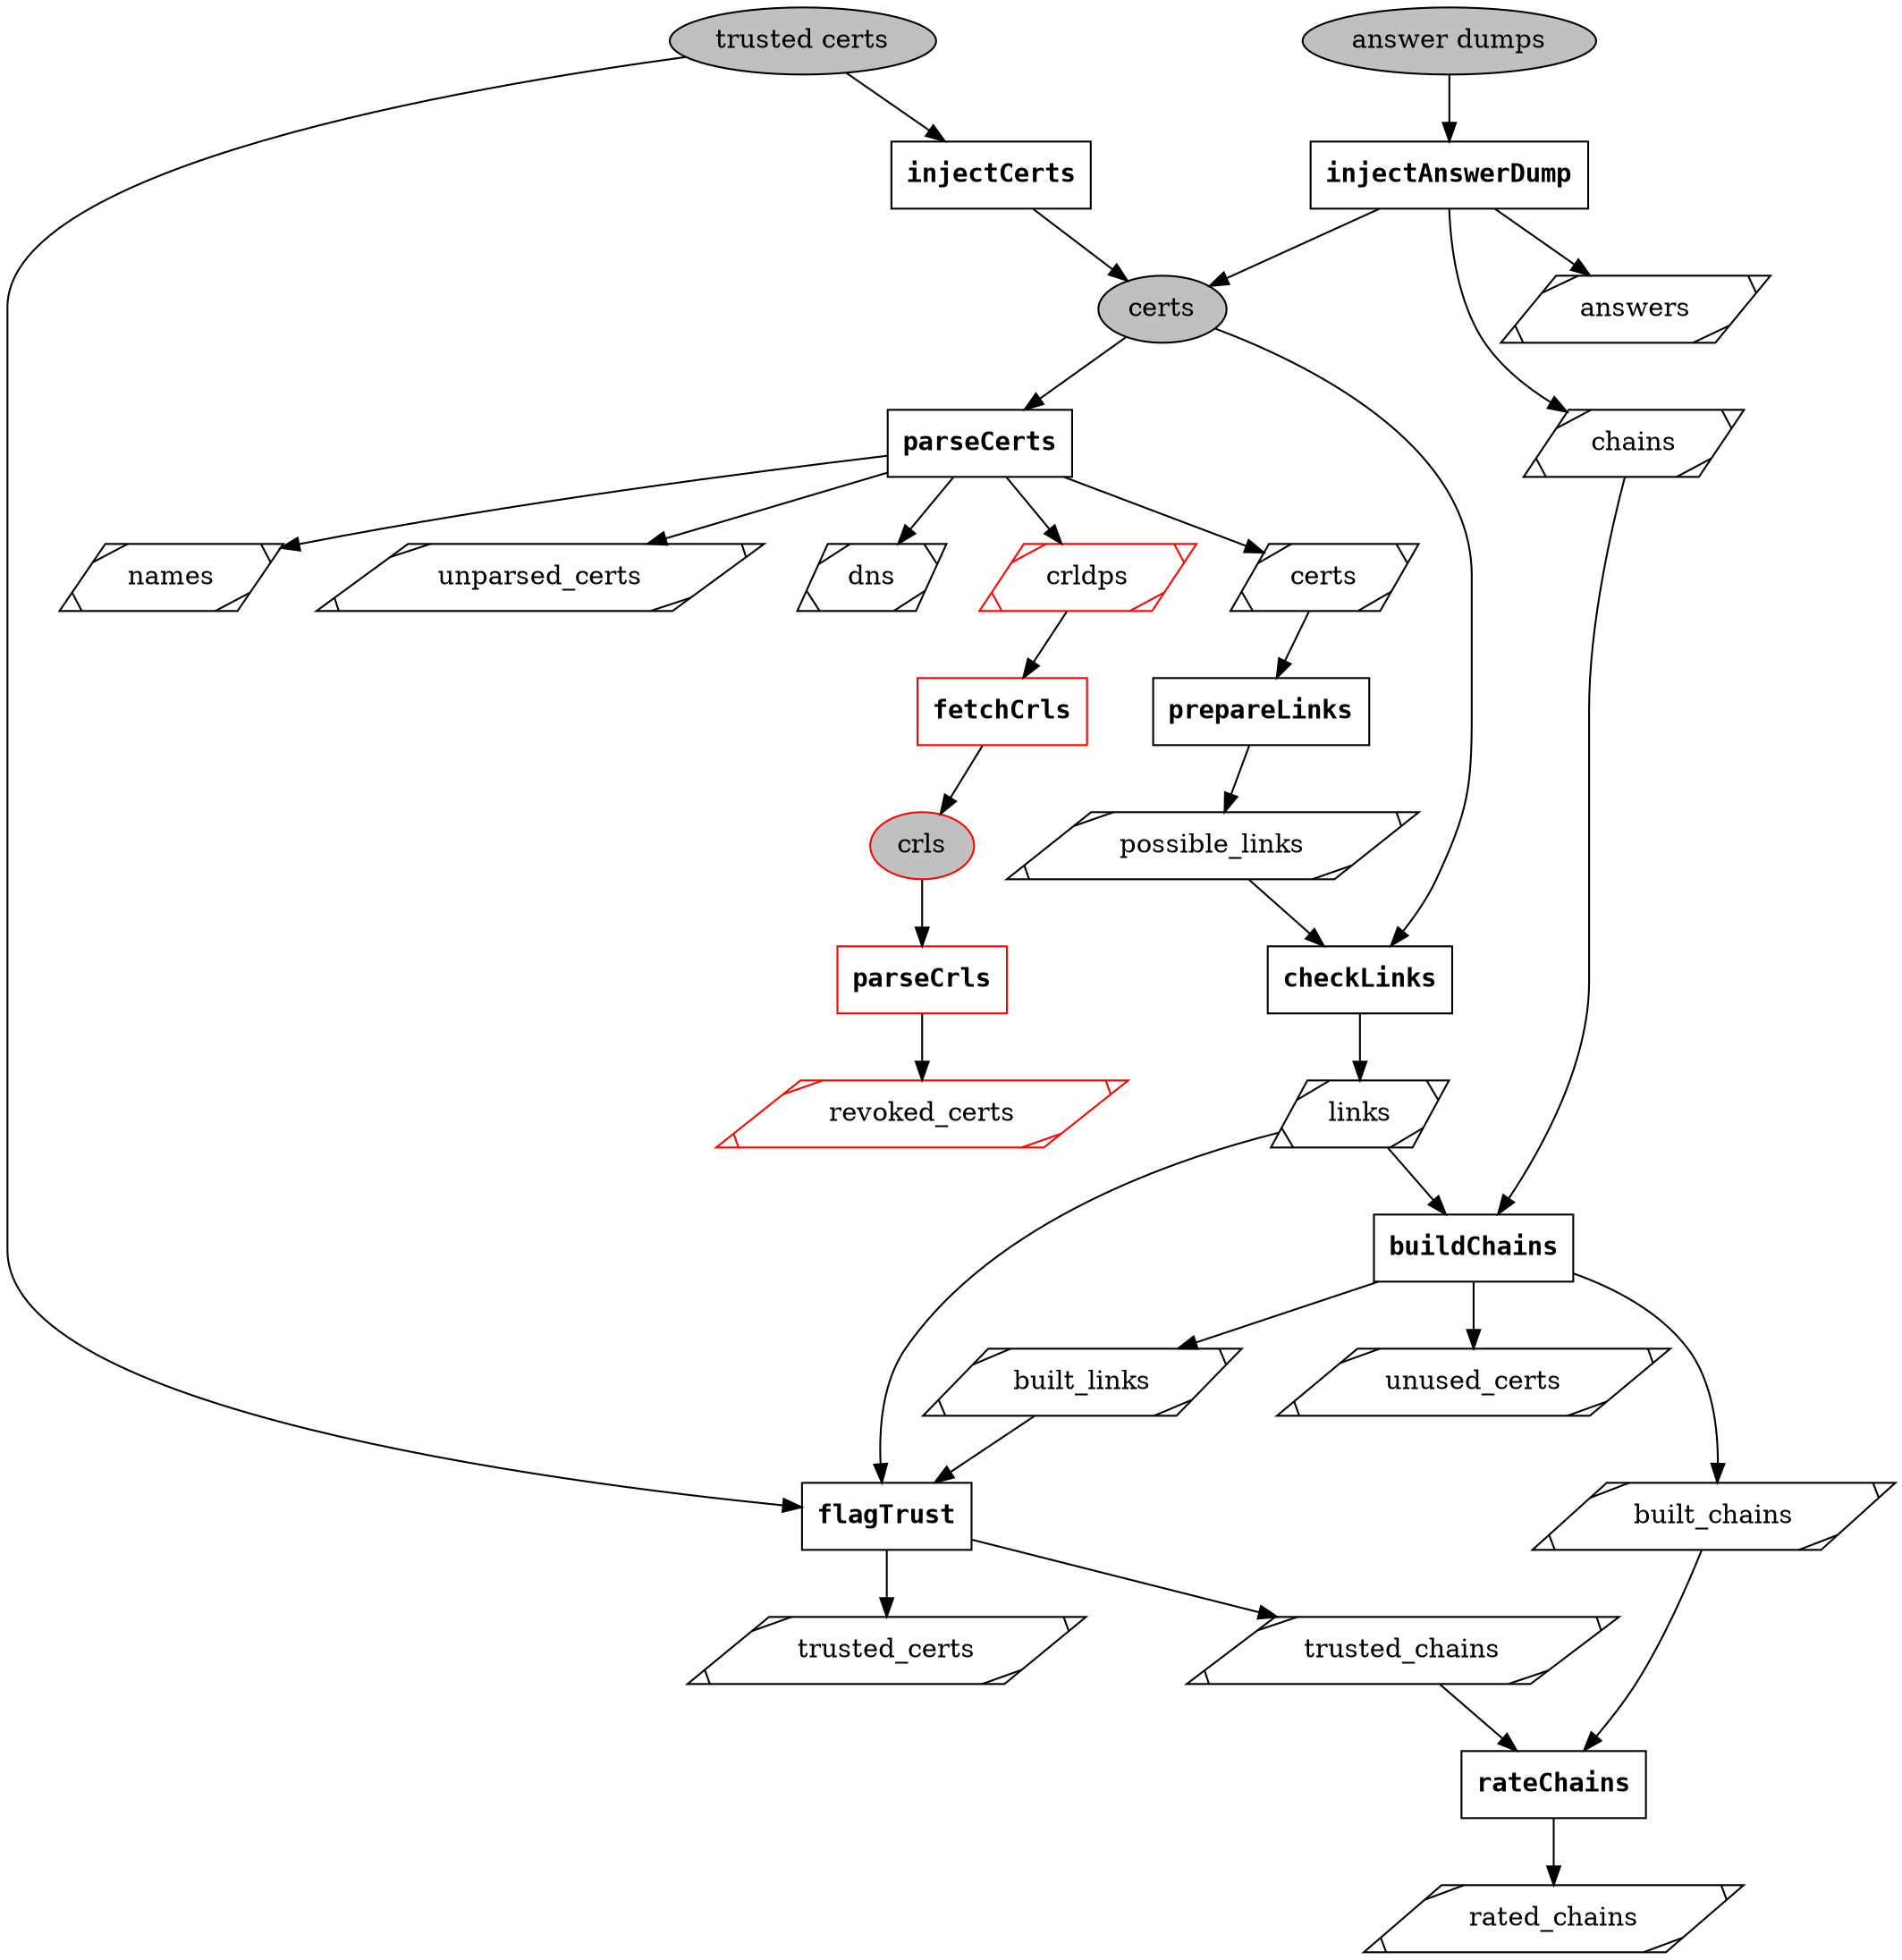 digraph concerto {
# Programs
  {
    node [shape=box, fontname="Courier-bold"];
    injectAnswerDump;
    injectCerts;
    parseCerts;
    prepareLinks;
    checkLinks;
    buildChains;
    flagTrust;
    rateChains;
    {
      node [color=red]
      fetchCrls;
      parseCrls;
    }
  }


# CSV
  {
    node [shape=parallelogram, style=diagonals];
    answers;
    chains;
    certs;
    dns;
    {
      node [color=red]
      crldps;
      revoked_certs;
    }
    names;
    unparsed_certs;
    possible_links;
    links;
    built_chains;
    built_links;
    unused_certs;
    trusted_certs;
    trusted_chains;
    rated_chains;
  }


# Given binary files
  {
    node [fillcolor=grey, style=filled];
    dump_files [label="answer dumps"];
    trusted_cert_files [label="trusted certs"];
    { rank=same; dump_files trusted_cert_files }
  }

# Produced binary files
  {
    node [fillcolor=grey, style=rounded, style=filled]
    cert_files [label="certs"];
    {
      node [color=red]
      crl_files [label="crls"];
    }
  }


  dump_files -> injectAnswerDump;
  injectAnswerDump -> answers;
  injectAnswerDump -> chains;
  injectAnswerDump -> cert_files;

  trusted_cert_files -> injectCerts -> cert_files;

  cert_files -> parseCerts;
  parseCerts -> certs;
  parseCerts -> dns;
  parseCerts -> names;
  parseCerts -> unparsed_certs;
  parseCerts -> crldps;

  certs -> prepareLinks -> possible_links;

  possible_links -> checkLinks;
  cert_files -> checkLinks;
  checkLinks -> links;

  links -> buildChains;
  chains -> buildChains;
  buildChains -> built_chains;
  buildChains -> built_links;
  buildChains -> unused_certs;

  trusted_cert_files -> flagTrust;
  links -> flagTrust;
  built_links -> flagTrust;
  flagTrust -> trusted_certs;
  flagTrust -> trusted_chains;

  built_chains -> rateChains;
  trusted_chains -> rateChains;
  rateChains -> rated_chains;

  crldps -> fetchCrls;
  fetchCrls -> crl_files;
  crl_files -> parseCrls;
  parseCrls -> revoked_certs;
}
